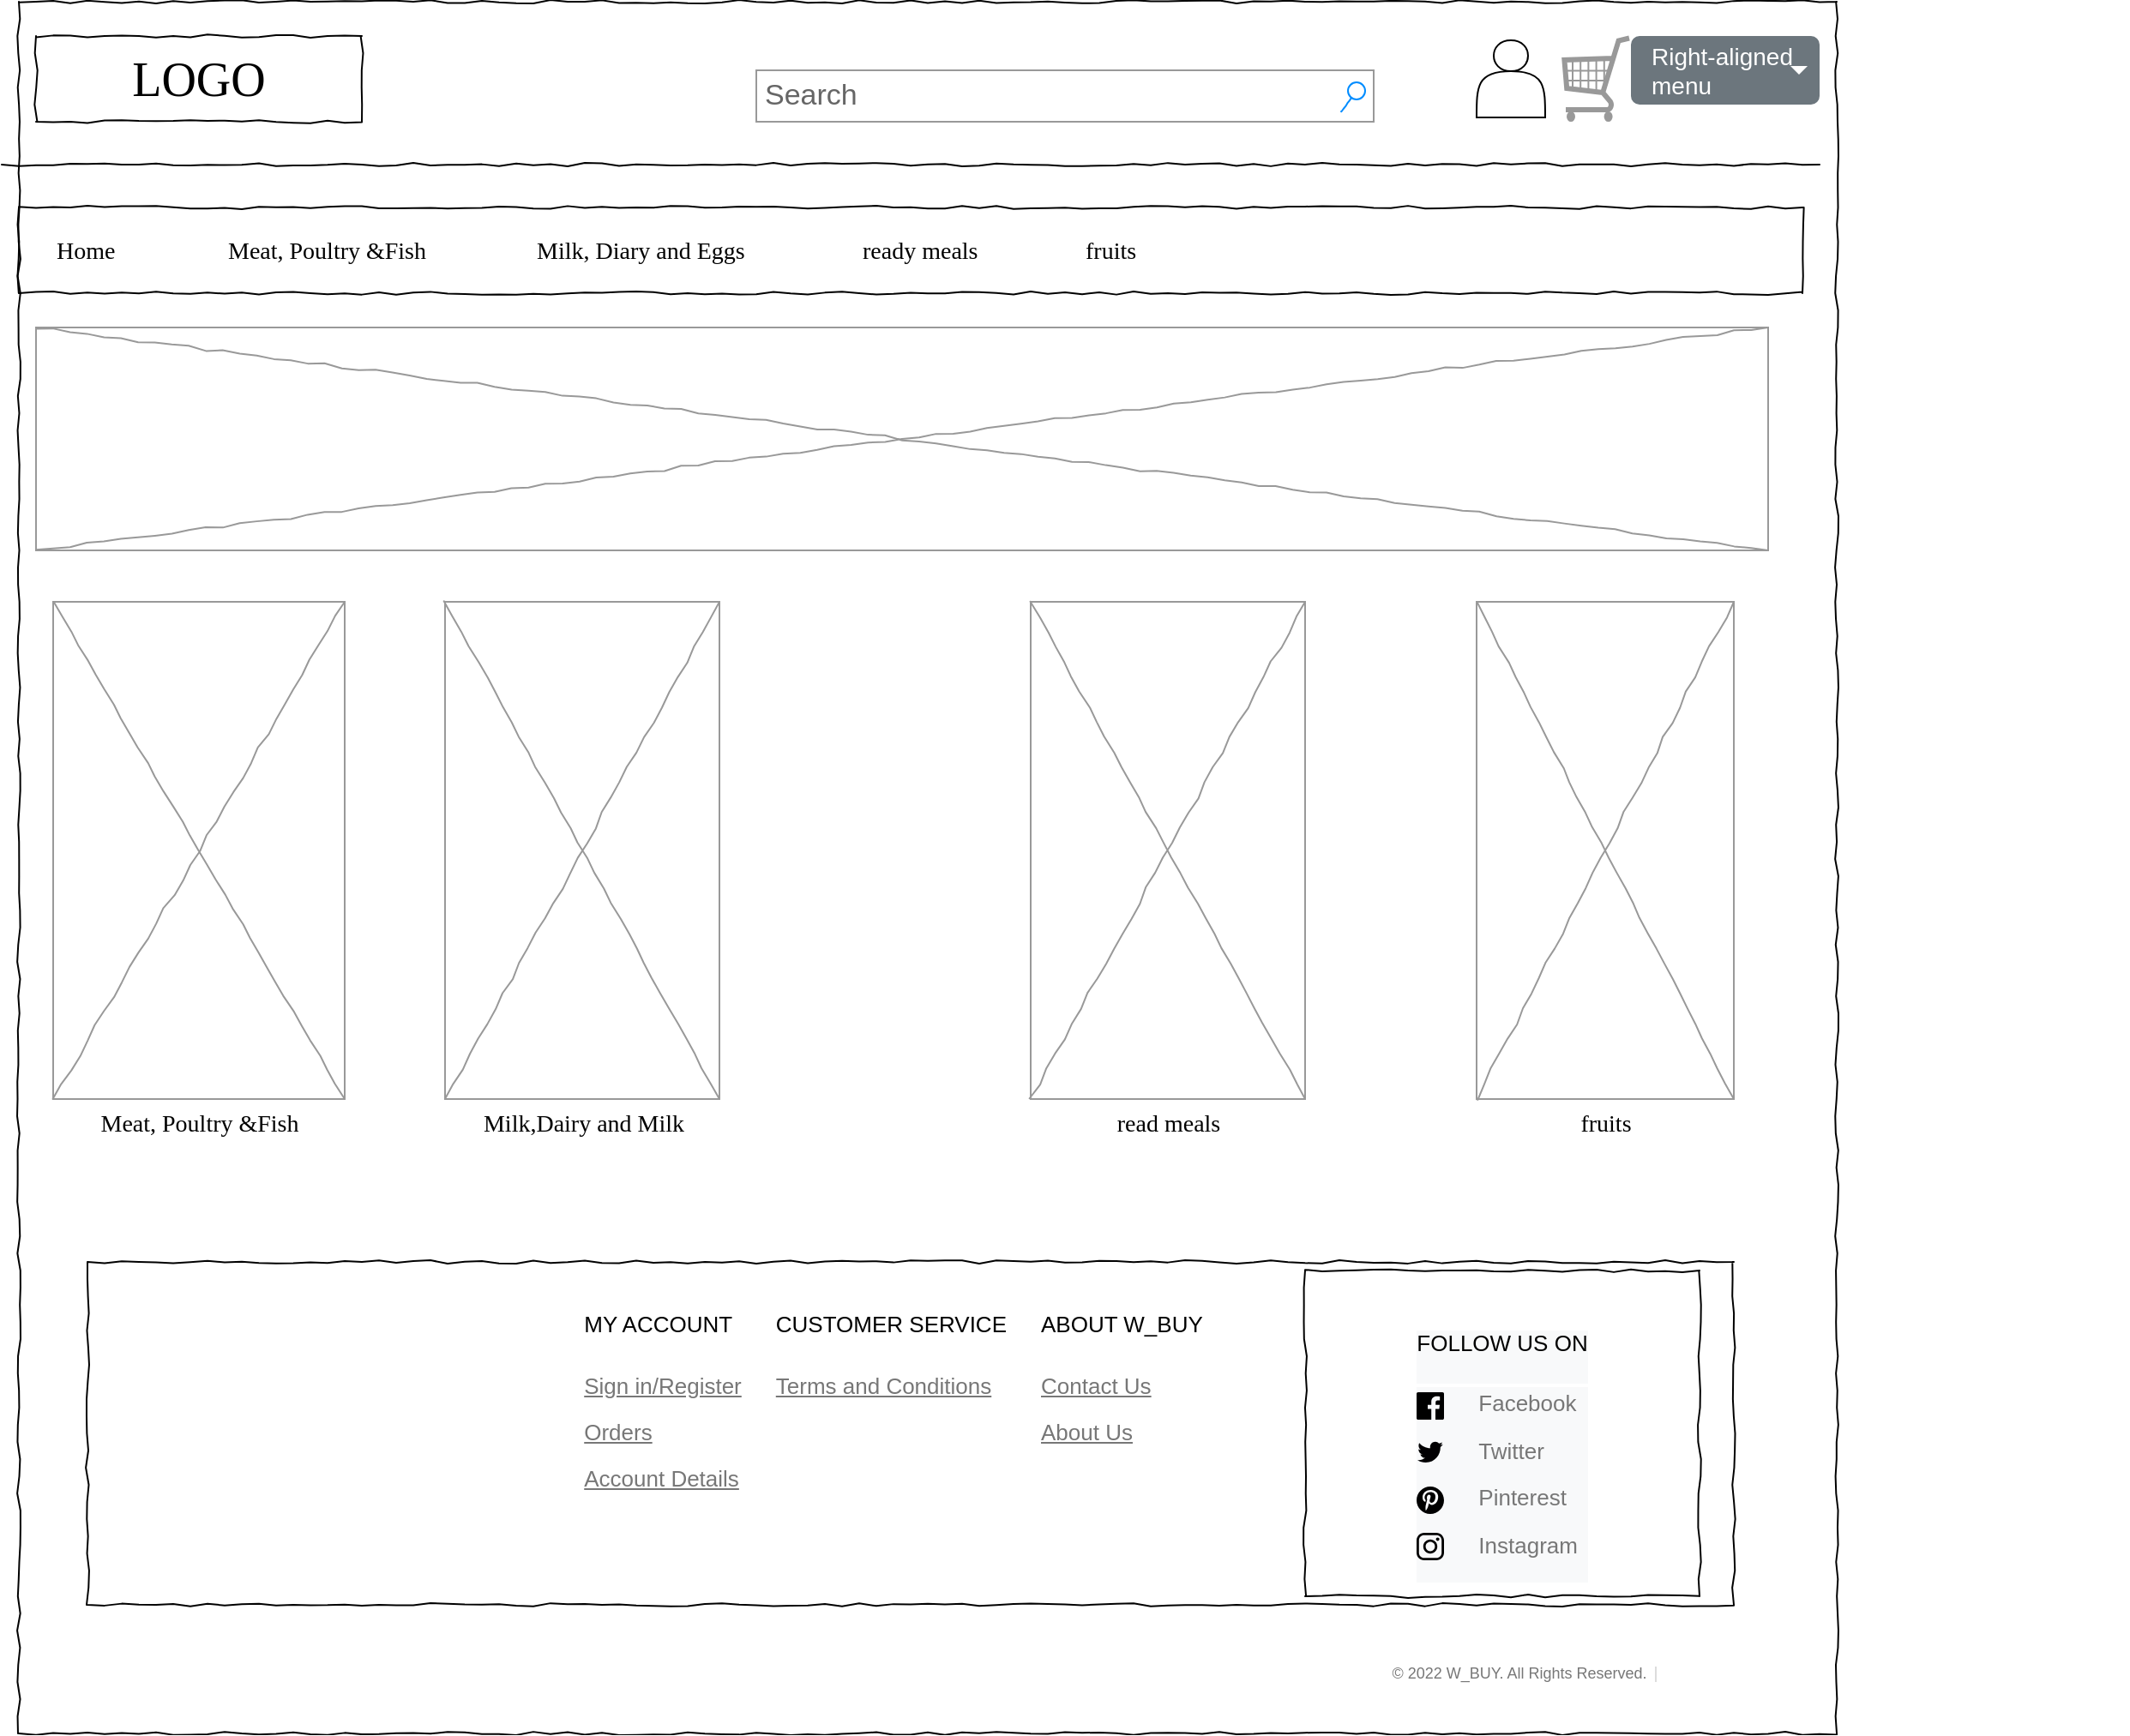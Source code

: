 <mxfile version="17.4.2" type="device"><diagram name="Page-1" id="03018318-947c-dd8e-b7a3-06fadd420f32"><mxGraphModel dx="1015" dy="809" grid="1" gridSize="10" guides="1" tooltips="1" connect="1" arrows="1" fold="1" page="1" pageScale="1" pageWidth="1100" pageHeight="850" background="none" math="0" shadow="0"><root><mxCell id="0"/><mxCell id="1" parent="0"/><mxCell id="677b7b8949515195-1" value="" style="whiteSpace=wrap;html=1;rounded=0;shadow=0;labelBackgroundColor=none;strokeColor=#000000;strokeWidth=1;fillColor=none;fontFamily=Verdana;fontSize=12;fontColor=#000000;align=center;comic=1;" parent="1" vertex="1"><mxGeometry x="30" y="40" width="1060" height="1010" as="geometry"/></mxCell><mxCell id="677b7b8949515195-2" value="LOGO" style="whiteSpace=wrap;html=1;rounded=0;shadow=0;labelBackgroundColor=none;strokeWidth=1;fontFamily=Verdana;fontSize=28;align=center;comic=1;" parent="1" vertex="1"><mxGeometry x="40" y="60" width="190" height="50" as="geometry"/></mxCell><mxCell id="677b7b8949515195-3" value="Search" style="strokeWidth=1;shadow=0;dashed=0;align=center;html=1;shape=mxgraph.mockup.forms.searchBox;strokeColor=#999999;mainText=;strokeColor2=#008cff;fontColor=#666666;fontSize=17;align=left;spacingLeft=3;rounded=0;labelBackgroundColor=none;comic=1;" parent="1" vertex="1"><mxGeometry x="460" y="80" width="360" height="30" as="geometry"/></mxCell><mxCell id="677b7b8949515195-9" value="" style="line;strokeWidth=1;html=1;rounded=0;shadow=0;labelBackgroundColor=none;fillColor=none;fontFamily=Verdana;fontSize=14;fontColor=#000000;align=center;comic=1;" parent="1" vertex="1"><mxGeometry x="20" y="130" width="1060" height="10" as="geometry"/></mxCell><mxCell id="677b7b8949515195-10" value="" style="whiteSpace=wrap;html=1;rounded=0;shadow=0;labelBackgroundColor=none;strokeWidth=1;fillColor=none;fontFamily=Verdana;fontSize=12;align=center;comic=1;" parent="1" vertex="1"><mxGeometry x="30" y="160" width="1040" height="50" as="geometry"/></mxCell><mxCell id="677b7b8949515195-11" value="Meat, Poultry &amp;amp;Fish" style="text;html=1;points=[];align=left;verticalAlign=top;spacingTop=-4;fontSize=14;fontFamily=Verdana" parent="1" vertex="1"><mxGeometry x="150" y="175" width="60" height="20" as="geometry"/></mxCell><mxCell id="677b7b8949515195-12" value="Milk, Diary and Eggs" style="text;html=1;points=[];align=left;verticalAlign=top;spacingTop=-4;fontSize=14;fontFamily=Verdana" parent="1" vertex="1"><mxGeometry x="330" y="175" width="57" height="20" as="geometry"/></mxCell><mxCell id="677b7b8949515195-13" value="ready meals" style="text;html=1;points=[];align=left;verticalAlign=top;spacingTop=-4;fontSize=14;fontFamily=Verdana" parent="1" vertex="1"><mxGeometry x="520" y="175" width="60" height="20" as="geometry"/></mxCell><mxCell id="677b7b8949515195-14" value="fruits" style="text;html=1;points=[];align=left;verticalAlign=top;spacingTop=-4;fontSize=14;fontFamily=Verdana" parent="1" vertex="1"><mxGeometry x="650" y="175" width="60" height="20" as="geometry"/></mxCell><mxCell id="677b7b8949515195-15" value="&lt;div style=&quot;text-align: justify&quot;&gt;&lt;br&gt;&lt;/div&gt;&lt;div style=&quot;text-align: justify&quot;&gt;&lt;div class=&quot;accordion__segment site-footer__link-bucket&quot; style=&quot;box-sizing: inherit ; float: left ; margin-right: 20px ; margin-top: 0px ; color: rgb(119 , 119 , 119) ; font-family: &amp;#34;arial&amp;#34; , &amp;#34;helvetica&amp;#34; , sans-serif ; font-size: 13px&quot;&gt;&lt;div class=&quot;accordion__toggle heading heading--3 site-footer__heading &quot; style=&quot;box-sizing: inherit ; margin: 0px ; color: black ; font-family: &amp;#34;wfuturasemibold&amp;#34; , sans-serif ; padding-bottom: 15px ; text-transform: uppercase&quot;&gt;MY ACCOUNT&lt;/div&gt;&lt;div class=&quot;accordion__content accordion__content--animated&quot; style=&quot;box-sizing: inherit&quot;&gt;&lt;div class=&quot;footer__box&quot; style=&quot;box-sizing: inherit&quot;&gt;&lt;li class=&quot;nav-list__item&quot; style=&quot;box-sizing: inherit ; display: block ; margin: 0.2em 0px ; padding-bottom: 4px&quot;&gt;&lt;a class=&quot;nav-list__link&quot; href=&quot;https://www.woolworths.co.za/?login=true&quot; style=&quot;box-sizing: inherit ; color: rgb(119 , 119 , 119) ; line-height: 1.6em&quot;&gt;Sign in/Register&lt;/a&gt;&lt;/li&gt;&lt;li class=&quot;nav-list__item&quot; style=&quot;box-sizing: inherit ; display: block ; margin: 0.2em 0px ; padding-bottom: 4px&quot;&gt;&lt;a class=&quot;nav-list__link&quot; href=&quot;https://www.woolworths.co.za/dashboard/purchases/purchase-history&quot; style=&quot;box-sizing: inherit ; color: rgb(119 , 119 , 119) ; line-height: 1.6em&quot;&gt;Orders&lt;/a&gt;&lt;/li&gt;&lt;li class=&quot;nav-list__item&quot; style=&quot;box-sizing: inherit ; display: block ; margin: 0.2em 0px ; padding-bottom: 4px&quot;&gt;&lt;a class=&quot;nav-list__link&quot; href=&quot;https://www.woolworths.co.za/dashboard/myaccount/user-details&quot; style=&quot;box-sizing: inherit ; color: rgb(119 , 119 , 119) ; line-height: 1.6em&quot;&gt;Account Details&lt;/a&gt;&lt;/li&gt;&lt;li class=&quot;nav-list__item&quot; style=&quot;box-sizing: inherit ; display: block ; margin: 0.2em 0px ; padding-bottom: 4px&quot;&gt;&lt;br&gt;&lt;/li&gt;&lt;/div&gt;&lt;/div&gt;&lt;/div&gt;&lt;div class=&quot;accordion__segment site-footer__link-bucket&quot; style=&quot;box-sizing: inherit ; float: left ; margin-right: 20px ; margin-top: 0px ; color: rgb(119 , 119 , 119) ; font-family: &amp;#34;arial&amp;#34; , &amp;#34;helvetica&amp;#34; , sans-serif ; font-size: 13px&quot;&gt;&lt;div class=&quot;accordion__toggle heading heading--3 site-footer__heading &quot; style=&quot;box-sizing: inherit ; margin: 0px ; color: black ; font-family: &amp;#34;wfuturasemibold&amp;#34; , sans-serif ; padding-bottom: 15px ; text-transform: uppercase&quot;&gt;CUSTOMER SERVICE&lt;/div&gt;&lt;div class=&quot;accordion__content accordion__content--animated&quot; style=&quot;box-sizing: inherit&quot;&gt;&lt;div class=&quot;footer__box&quot; style=&quot;box-sizing: inherit&quot;&gt;&lt;li class=&quot;nav-list__item&quot; style=&quot;box-sizing: inherit ; display: block ; margin: 0.2em 0px ; padding-bottom: 4px&quot;&gt;&lt;a class=&quot;nav-list__link&quot; href=&quot;https://www.woolworths.co.za/corporate/fol110048&quot; style=&quot;box-sizing: inherit ; color: rgb(119 , 119 , 119) ; line-height: 1.6em&quot;&gt;Terms and Conditions&lt;/a&gt;&lt;/li&gt;&lt;li class=&quot;nav-list__item&quot; style=&quot;box-sizing: inherit ; display: block ; margin: 0.2em 0px ; padding-bottom: 4px&quot;&gt;&lt;br&gt;&lt;/li&gt;&lt;div class=&quot;heading heading--3 site-footer__heading&quot; style=&quot;box-sizing: inherit ; margin: 24px 0px 0px ; color: black ; font-family: &amp;#34;wfuturasemibold&amp;#34; , sans-serif ; padding-bottom: 15px ; text-transform: uppercase&quot;&gt;&lt;br&gt;&lt;/div&gt;&lt;/div&gt;&lt;/div&gt;&lt;/div&gt;&lt;div class=&quot;accordion__segment site-footer__link-bucket&quot; style=&quot;box-sizing: inherit ; float: left ; margin-right: 20px ; margin-top: 0px ; color: rgb(119 , 119 , 119) ; font-family: &amp;#34;arial&amp;#34; , &amp;#34;helvetica&amp;#34; , sans-serif ; font-size: 13px&quot;&gt;&lt;div class=&quot;accordion__toggle heading heading--3 site-footer__heading &quot; style=&quot;box-sizing: inherit ; margin: 0px ; color: black ; font-family: &amp;#34;wfuturasemibold&amp;#34; , sans-serif ; padding-bottom: 15px ; text-transform: uppercase&quot;&gt;ABOUT W_BUY&lt;/div&gt;&lt;div class=&quot;accordion__content accordion__content--animated&quot; style=&quot;box-sizing: inherit&quot;&gt;&lt;div class=&quot;footer__box&quot; style=&quot;box-sizing: inherit&quot;&gt;&lt;li class=&quot;nav-list__item&quot; style=&quot;box-sizing: inherit ; display: block ; margin: 0.2em 0px ; padding-bottom: 4px&quot;&gt;&lt;a class=&quot;nav-list__link&quot; href=&quot;https://www.woolworths.co.za/contactus&quot; style=&quot;box-sizing: inherit ; color: rgb(119 , 119 , 119) ; line-height: 1.6em&quot;&gt;Contact Us&lt;/a&gt;&lt;/li&gt;&lt;li class=&quot;nav-list__item&quot; style=&quot;box-sizing: inherit ; display: block ; margin: 0.2em 0px ; padding-bottom: 4px&quot;&gt;&lt;a class=&quot;nav-list__link&quot; href=&quot;https://www.woolworths.co.za/corporate/fol110065&quot; style=&quot;box-sizing: inherit ; color: rgb(119 , 119 , 119) ; line-height: 1.6em&quot;&gt;About Us&lt;/a&gt;&lt;/li&gt;&lt;li class=&quot;nav-list__item&quot; style=&quot;box-sizing: inherit ; display: block ; margin: 0.2em 0px ; padding-bottom: 4px&quot;&gt;&lt;br&gt;&lt;br&gt;&lt;/li&gt;&lt;/div&gt;&lt;/div&gt;&lt;/div&gt;&lt;br&gt;&lt;/div&gt;" style="whiteSpace=wrap;html=1;rounded=0;shadow=0;labelBackgroundColor=none;strokeWidth=1;fillColor=none;fontFamily=Verdana;fontSize=12;align=center;verticalAlign=top;spacing=10;comic=1;" parent="1" vertex="1"><mxGeometry x="70" y="775" width="960" height="200" as="geometry"/></mxCell><mxCell id="677b7b8949515195-16" value="" style="verticalLabelPosition=bottom;shadow=0;dashed=0;align=center;html=1;verticalAlign=top;strokeWidth=1;shape=mxgraph.mockup.graphics.simpleIcon;strokeColor=#999999;rounded=0;labelBackgroundColor=none;fontFamily=Verdana;fontSize=14;fontColor=#000000;comic=1;" parent="1" vertex="1"><mxGeometry x="40" y="230" width="1010" height="130" as="geometry"/></mxCell><mxCell id="677b7b8949515195-26" value="&#10;&#10;&lt;div class=&quot;accordion__toggle heading heading--3 site-footer__heading&quot; style=&quot;font-size: 13px; font-style: normal; font-weight: 400; letter-spacing: normal; text-align: justify; text-indent: 0px; word-spacing: 0px; background-color: rgb(248, 249, 250); box-sizing: inherit; margin: 0px; color: black; font-family: wfuturasemibold, sans-serif; padding-bottom: 15px; text-transform: uppercase;&quot;&gt;FOLLOW US ON&lt;/div&gt;&lt;div class=&quot;accordion__content accordion__content--animated&quot; style=&quot;color: rgb(119, 119, 119); font-family: arial, helvetica, sans-serif; font-size: 13px; font-style: normal; font-weight: 400; letter-spacing: normal; text-align: justify; text-indent: 0px; text-transform: none; word-spacing: 0px; background-color: rgb(248, 249, 250); box-sizing: inherit;&quot;&gt;&lt;div class=&quot;footer__box&quot; style=&quot;box-sizing: inherit&quot;&gt;&lt;a href=&quot;http://www.facebook.com/WoolworthsSA&quot; class=&quot;social-icon__link&quot; target=&quot;_blank&quot; style=&quot;box-sizing: inherit ; color: rgb(119 , 119 , 119) ; line-height: 1.6em ; display: block ; margin: 0.2em 0px ; padding-bottom: 4px&quot;&gt;&lt;span class=&quot;icon icon--facebook-dark&quot; style=&quot;box-sizing: inherit ; display: inline-block ; vertical-align: middle ; background-repeat: no-repeat ; background-position: center center ; text-indent: -999em ; overflow: hidden ; background-image: url(&amp;quot;data:image/svg+xml;charset%3DUS-ASCII,%3Csvg%20xmlns%3D%22http%3A%2F%2Fwww.w3.org%2F2000%2Fsvg%22%20width%3D%2216%22%20height%3D%2216%22%20viewBox%3D%220%200%2016%2016%22%3E%3Cpath%20d%3D%22M15.1%200H.9C.4%200%200%20.4%200%20.9v14.2c0%20.5.4.9.9.9h7.7V9.8H6.5V7.4h2.1V5.6c0-2.1%201.3-3.2%203.1-3.2.9%200%201.6.1%201.9.1v2.2h-1.3c-1%200-1.2.5-1.2%201.2v1.5h2.4l-.3%202.4H11V16h4.1c.5%200%20.9-.4.9-.9V.9c0-.5-.4-.9-.9-.9z%22%2F%3E%3C%2Fsvg%3E&amp;quot;) ; width: 16px ; height: 16px ; margin-right: 20px&quot;&gt;&lt;/span&gt;&lt;span class=&quot;inline-block-hidden--mobi-max&quot; style=&quot;box-sizing: inherit ; display: inline-block&quot;&gt;Facebook&lt;/span&gt;&lt;/a&gt;&lt;a href=&quot;http://www.twitter.com/woolworths_SA&quot; class=&quot;social-icon__link&quot; target=&quot;_blank&quot; style=&quot;box-sizing: inherit ; color: rgb(119 , 119 , 119) ; line-height: 1.6em ; display: block ; margin: 0.2em 0px ; padding-bottom: 4px&quot;&gt;&lt;span class=&quot;icon icon--twitter-dark&quot; style=&quot;box-sizing: inherit ; display: inline-block ; vertical-align: middle ; background-repeat: no-repeat ; background-position: center center ; text-indent: -999em ; overflow: hidden ; background-image: url(&amp;quot;data:image/svg+xml;charset%3DUS-ASCII,%3Csvg%20xmlns%3D%22http%3A%2F%2Fwww.w3.org%2F2000%2Fsvg%22%20width%3D%2216%22%20height%3D%2216%22%20viewBox%3D%220%200%2016%2016%22%3E%3Cpath%20d%3D%22M15.4%203.4c-.5.2-1.1.4-1.7.5.6-.4%201.1-1%201.3-1.7-.6.3-1.2.6-1.9.7-.6-.6-1.3-1-2.2-1-1.7%200-3%201.4-3%203%200%20.2%200%20.5.1.7-2.6%200-4.9-1.2-6.4-3-.2.4-.4.9-.4%201.5%200%201.1.5%202%201.3%202.5-.5%200-1-.2-1.4-.4%200%201.5%201%202.7%202.4%203-.1.1-.4.1-.7.1-.2%200-.4%200-.6-.1.4%201.2%201.5%202.1%202.8%202.1-1%20.8-2.3%201.3-3.8%201.3-.2%200-.5%200-.7%200%201.5.9%203%201.4%204.8%201.4%205.6%200%208.6-4.6%208.6-8.6V5c.6-.4%201.1-1%201.5-1.6z%22%20fill%3D%22%23010002%22%2F%3E%3C%2Fsvg%3E&amp;quot;) ; width: 16px ; height: 16px ; margin-right: 20px&quot;&gt;&lt;/span&gt;&lt;span class=&quot;inline-block-hidden--mobi-max&quot; style=&quot;box-sizing: inherit ; display: inline-block&quot;&gt;Twitter&lt;/span&gt;&lt;/a&gt;&lt;a href=&quot;http://www.pinterest.com/woolworthssa&quot; class=&quot;social-icon__link&quot; target=&quot;_blank&quot; style=&quot;box-sizing: inherit ; color: rgb(119 , 119 , 119) ; line-height: 1.6em ; display: block ; margin: 0.2em 0px ; padding-bottom: 4px&quot;&gt;&lt;span class=&quot;icon icon--pinterest-dark&quot; style=&quot;box-sizing: inherit ; display: inline-block ; vertical-align: middle ; background-repeat: no-repeat ; background-position: center center ; text-indent: -999em ; overflow: hidden ; background-image: url(&amp;quot;data:image/svg+xml;charset%3DUS-ASCII,%3Csvg%20xmlns%3D%22http%3A%2F%2Fwww.w3.org%2F2000%2Fsvg%22%20width%3D%2216%22%20height%3D%2216%22%20viewBox%3D%220%200%2016%2016%22%3E%3Cpath%20d%3D%22M8%200C3.6%200%200%203.6%200%208s3.6%208%208%208%208-3.6%208-8-3.6-8-8-8zm.9%2010.7c-.7%200-1.4-.4-1.7-.9%200%200-.4%201.6-.5%201.9-.3%201.1-1.2%202.2-1.2%202.2%200%20.1-.2%200-.2%200%200-.1-.2-1.5%200-2.6.1-.6.9-3.7.9-3.7S6%207.1%206%206.5c0-1%20.6-1.8%201.3-1.8.6%200%20.9.5.9%201%200%20.6-.4%201.6-.6%202.4-.1.8.5%201.4%201.2%201.4%201.3%200%202.2-1.7%202.2-3.6%200-1.5-1-2.6-2.9-2.6C6%203.2%204.7%204.8%204.7%206.5c0%20.6.2%201%20.5%201.3.1.2.1.2.1.4%200%20.1-.1.4-.1.5%200%20.2-.2.2-.3.2-1-.4-1.4-1.4-1.4-2.6C3.4%204.4%205%202%208.3%202c2.6%200%204.3%201.9%204.3%203.9%200%202.7-1.5%204.8-3.7%204.8z%22%2F%3E%3C%2Fsvg%3E&amp;quot;) ; width: 16px ; height: 16px ; margin-right: 20px&quot;&gt;&lt;/span&gt;&lt;span class=&quot;inline-block-hidden--mobi-max&quot; style=&quot;box-sizing: inherit ; display: inline-block&quot;&gt;Pinterest&lt;/span&gt;&lt;/a&gt;&lt;a href=&quot;http://www.instagram.com/woolworths_sa&quot; class=&quot;social-icon__link&quot; target=&quot;_blank&quot; style=&quot;box-sizing: inherit ; color: rgb(119 , 119 , 119) ; line-height: 1.6em ; display: block ; margin: 0.2em 0px ; padding-bottom: 4px&quot;&gt;&lt;span class=&quot;icon icon--instagram-dark&quot; style=&quot;box-sizing: inherit ; display: inline-block ; vertical-align: middle ; background-repeat: no-repeat ; background-position: center center ; text-indent: -999em ; overflow: hidden ; background-image: url(&amp;quot;data:image/svg+xml;charset%3DUS-ASCII,%3Csvg%20xmlns%3D%22http%3A%2F%2Fwww.w3.org%2F2000%2Fsvg%22%20width%3D%2216%22%20height%3D%2216%22%20viewBox%3D%220%200%2016%2016%22%3E%3Cpath%20d%3D%22M11.6%200H4.4C2%200%200%202%200%204.4v7.2C0%2014%202%2016%204.4%2016h7.2c2.4%200%204.4-2%204.4-4.4V4.4C16%202%2014%200%2011.6%200zm3%2011.6c0%201.7-1.3%203-3%203H4.4c-1.7%200-3-1.3-3-3V4.4c0-1.7%201.3-3%203-3h7.2c1.7%200%203%201.3%203%203v7.2z%22%2F%3E%3Cpath%20d%3D%22M8%203.9C5.7%203.9%203.9%205.7%203.9%208s1.8%204.1%204.1%204.1%204.1-1.8%204.1-4.1S10.3%203.9%208%203.9zm0%206.8c-1.5%200-2.7-1.2-2.7-2.7%200-1.5%201.2-2.7%202.7-2.7s2.7%201.2%202.7%202.7c0%201.5-1.2%202.7-2.7%202.7zM12.3%202.7c-.3%200-.5.1-.7.3-.2.2-.3.5-.3.7%200%20.3.1.5.3.7.2.2.5.3.7.3.3%200%20.5-.1.7-.3.2-.2.3-.5.3-.7%200-.3-.1-.5-.3-.7-.2-.2-.4-.3-.7-.3z%22%2F%3E%3C%2Fsvg%3E&amp;quot;) ; width: 16px ; height: 16px ; margin-right: 20px&quot;&gt;&lt;/span&gt;&lt;span class=&quot;inline-block-hidden--mobi-max&quot; style=&quot;box-sizing: inherit ; display: inline-block&quot;&gt;Instagram&lt;/span&gt;&lt;/a&gt;&lt;a href=&quot;http://www.youtube.com/user/woolworthssa&quot; class=&quot;social-icon__link&quot; target=&quot;_blank&quot; style=&quot;box-sizing: inherit ; color: rgb(119 , 119 , 119) ; line-height: 1.6em ; display: block ; margin: 0.2em 0px ; padding-bottom: 4px&quot;&gt;&lt;span class=&quot;icon icon--youtube-dark&quot; style=&quot;box-sizing: inherit ; display: inline-block ; vertical-align: middle ; background-repeat: no-repeat ; background-position: center center ; text-indent: -999em ; overflow: hidden ; background-image: url(&amp;quot;data:image/svg+xml;charset%3DUS-ASCII,%3Csvg%20xmlns%3D%22http%3A%2F%2Fwww.w3.org%2F2000%2Fsvg%22%20width%3D%2216%22%20height%3D%2216%22%20viewBox%3D%220%200%2016%2016%22%3E%3Cpath%20d%3D%22M15.9%205c-.1-1.1-.7-2.4-2-2.5-3.6-.2-8-.3-11.7%200C1%202.7.2%204.1.1%205.1%200%207.4%200%208.6.1%2010.9c.1%201.1.9%202.5%202%202.6%203.8.2%208.1.3%2011.7%200%201.1-.2%201.9-1.6%202-2.6.2-2.3.2-3.7.1-5.9zM6%2010.8V5.1L11%208l-5%202.8z%22%20fill%3D%22%23010002%22%2F%3E%3C%2Fsvg%3E" style="whiteSpace=wrap;html=1;rounded=0;shadow=0;labelBackgroundColor=none;strokeWidth=1;fillColor=none;fontFamily=Verdana;fontSize=12;align=center;comic=1;" parent="1" vertex="1"><mxGeometry x="780" y="780" width="230" height="190" as="geometry"/></mxCell><mxCell id="CED7LqGhBkHm4yS05gS--4" value="" style="verticalLabelPosition=bottom;shadow=0;dashed=0;align=center;html=1;verticalAlign=top;strokeWidth=1;shape=mxgraph.mockup.misc.shoppingCart;strokeColor=#999999;" vertex="1" parent="1"><mxGeometry x="930" y="60" width="40" height="50" as="geometry"/></mxCell><mxCell id="CED7LqGhBkHm4yS05gS--5" value="" style="shape=actor;whiteSpace=wrap;html=1;" vertex="1" parent="1"><mxGeometry x="880" y="62.5" width="40" height="45" as="geometry"/></mxCell><mxCell id="CED7LqGhBkHm4yS05gS--7" value="Meat, Poultry &amp;amp;Fish" style="verticalLabelPosition=bottom;shadow=0;dashed=0;align=center;html=1;verticalAlign=top;strokeWidth=1;shape=mxgraph.mockup.graphics.simpleIcon;strokeColor=#999999;rounded=0;labelBackgroundColor=none;fontFamily=Verdana;fontSize=14;fontColor=#000000;comic=1;" vertex="1" parent="1"><mxGeometry x="50" y="390" width="170" height="290" as="geometry"/></mxCell><mxCell id="CED7LqGhBkHm4yS05gS--9" value="Milk,Dairy and Milk" style="verticalLabelPosition=bottom;shadow=0;dashed=0;align=center;html=1;verticalAlign=top;strokeWidth=1;shape=mxgraph.mockup.graphics.simpleIcon;strokeColor=#999999;rounded=0;labelBackgroundColor=none;fontFamily=Verdana;fontSize=14;fontColor=#000000;comic=1;" vertex="1" parent="1"><mxGeometry x="278.5" y="390" width="160" height="290" as="geometry"/></mxCell><mxCell id="CED7LqGhBkHm4yS05gS--17" value="fruits" style="verticalLabelPosition=bottom;shadow=0;dashed=0;align=center;html=1;verticalAlign=top;strokeWidth=1;shape=mxgraph.mockup.graphics.simpleIcon;strokeColor=#999999;rounded=0;labelBackgroundColor=none;fontFamily=Verdana;fontSize=14;fontColor=#000000;comic=1;" vertex="1" parent="1"><mxGeometry x="880" y="390" width="150" height="290" as="geometry"/></mxCell><mxCell id="CED7LqGhBkHm4yS05gS--32" value="Home" style="text;html=1;points=[];align=left;verticalAlign=top;spacingTop=-4;fontSize=14;fontFamily=Verdana" vertex="1" parent="1"><mxGeometry x="50" y="175" width="60" height="20" as="geometry"/></mxCell><mxCell id="CED7LqGhBkHm4yS05gS--34" value="&lt;span class=&quot;text-part&quot; style=&quot;box-sizing: inherit ; display: inline-block ; font-size: 9px ; line-height: 1em ; margin-bottom: 0.5em ; border-right: 1px solid rgb(220 , 220 , 220) ; margin-right: 0.5em ; padding-right: 0.5em ; text-align: right ; color: rgb(119 , 119 , 119) ; font-family: &amp;#34;arial&amp;#34; , &amp;#34;helvetica&amp;#34; , sans-serif&quot;&gt;© 2022 W_BUY. All Rights Reserved.&lt;/span&gt;" style="text;html=1;strokeColor=none;fillColor=none;align=center;verticalAlign=middle;whiteSpace=wrap;rounded=0;" vertex="1" parent="1"><mxGeometry x="560" y="1000" width="700" height="30" as="geometry"/></mxCell><mxCell id="CED7LqGhBkHm4yS05gS--35" value="read meals" style="verticalLabelPosition=bottom;shadow=0;dashed=0;align=center;html=1;verticalAlign=top;strokeWidth=1;shape=mxgraph.mockup.graphics.simpleIcon;strokeColor=#999999;rounded=0;labelBackgroundColor=none;fontFamily=Verdana;fontSize=14;fontColor=#000000;comic=1;" vertex="1" parent="1"><mxGeometry x="620" y="390" width="160" height="290" as="geometry"/></mxCell><mxCell id="CED7LqGhBkHm4yS05gS--48" value="Right-aligned menu" style="html=1;shadow=0;dashed=0;shape=mxgraph.bootstrap.rrect;rSize=5;strokeColor=none;strokeWidth=1;fillColor=#6C767D;fontColor=#ffffff;whiteSpace=wrap;align=left;verticalAlign=middle;fontStyle=0;fontSize=14;spacingLeft=10;" vertex="1" parent="1"><mxGeometry x="970" y="60" width="110" height="40" as="geometry"/></mxCell><mxCell id="CED7LqGhBkHm4yS05gS--49" value="" style="shape=triangle;direction=south;fillColor=#ffffff;strokeColor=none;perimeter=none;" vertex="1" parent="CED7LqGhBkHm4yS05gS--48"><mxGeometry x="1" y="0.5" width="10" height="5" relative="1" as="geometry"><mxPoint x="-17" y="-2.5" as="offset"/></mxGeometry></mxCell></root></mxGraphModel></diagram></mxfile>